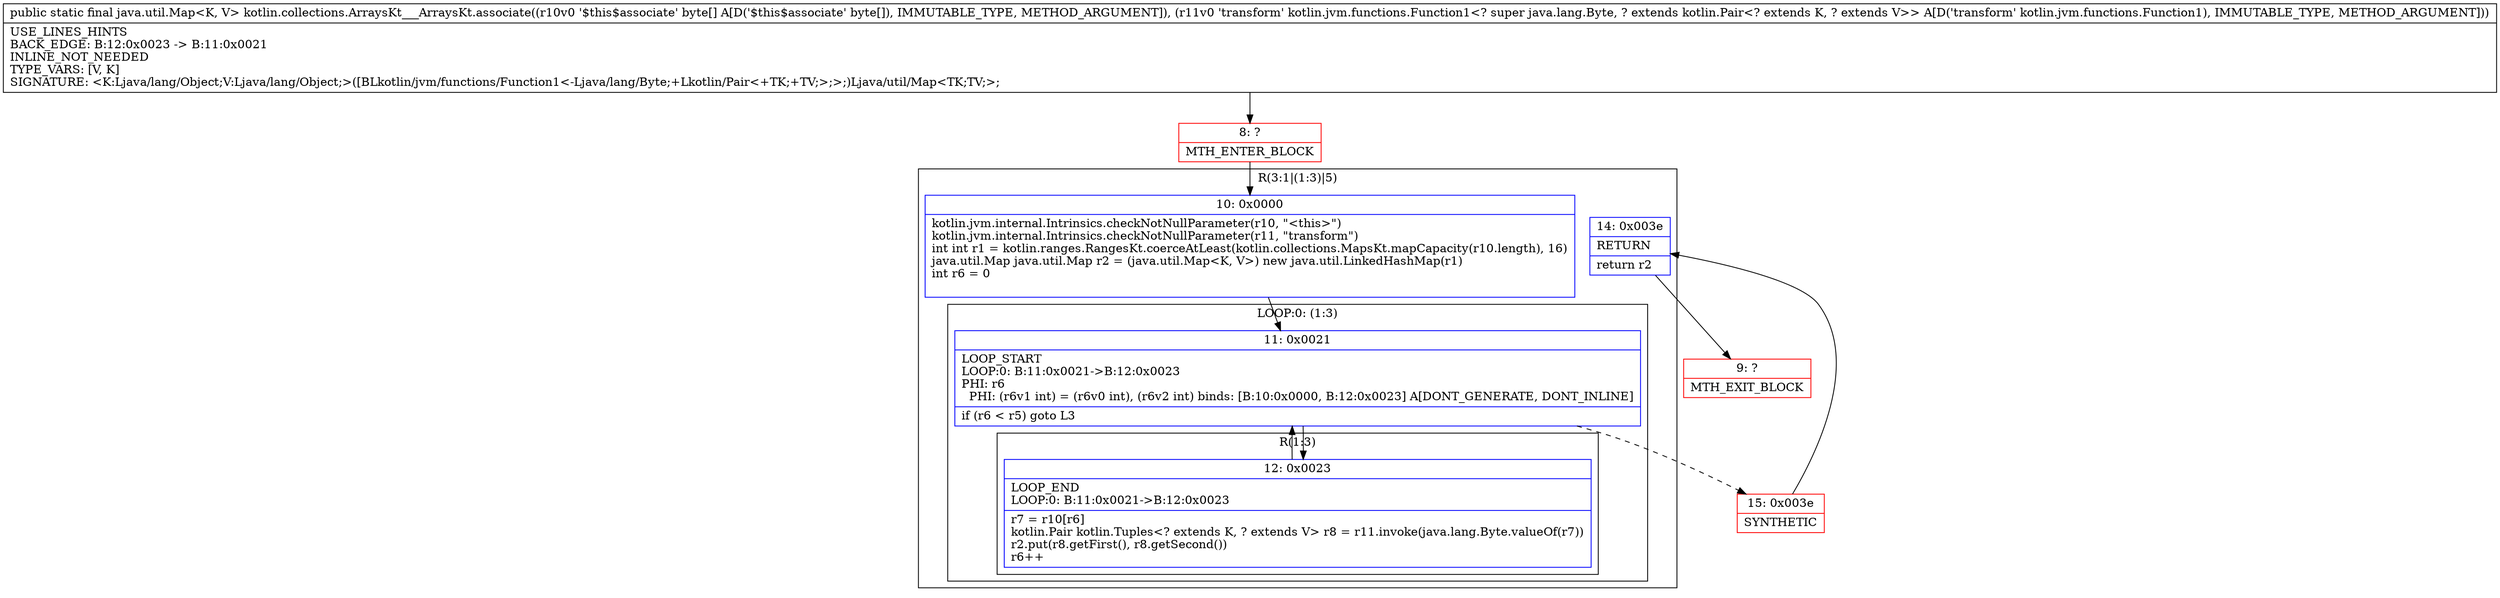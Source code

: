 digraph "CFG forkotlin.collections.ArraysKt___ArraysKt.associate([BLkotlin\/jvm\/functions\/Function1;)Ljava\/util\/Map;" {
subgraph cluster_Region_1053161999 {
label = "R(3:1|(1:3)|5)";
node [shape=record,color=blue];
Node_10 [shape=record,label="{10\:\ 0x0000|kotlin.jvm.internal.Intrinsics.checkNotNullParameter(r10, \"\<this\>\")\lkotlin.jvm.internal.Intrinsics.checkNotNullParameter(r11, \"transform\")\lint int r1 = kotlin.ranges.RangesKt.coerceAtLeast(kotlin.collections.MapsKt.mapCapacity(r10.length), 16)\ljava.util.Map java.util.Map r2 = (java.util.Map\<K, V\>) new java.util.LinkedHashMap(r1)\lint r6 = 0\l\l}"];
subgraph cluster_LoopRegion_1584409964 {
label = "LOOP:0: (1:3)";
node [shape=record,color=blue];
Node_11 [shape=record,label="{11\:\ 0x0021|LOOP_START\lLOOP:0: B:11:0x0021\-\>B:12:0x0023\lPHI: r6 \l  PHI: (r6v1 int) = (r6v0 int), (r6v2 int) binds: [B:10:0x0000, B:12:0x0023] A[DONT_GENERATE, DONT_INLINE]\l|if (r6 \< r5) goto L3\l}"];
subgraph cluster_Region_1068032969 {
label = "R(1:3)";
node [shape=record,color=blue];
Node_12 [shape=record,label="{12\:\ 0x0023|LOOP_END\lLOOP:0: B:11:0x0021\-\>B:12:0x0023\l|r7 = r10[r6]\lkotlin.Pair kotlin.Tuples\<? extends K, ? extends V\> r8 = r11.invoke(java.lang.Byte.valueOf(r7))\lr2.put(r8.getFirst(), r8.getSecond())\lr6++\l}"];
}
}
Node_14 [shape=record,label="{14\:\ 0x003e|RETURN\l|return r2\l}"];
}
Node_8 [shape=record,color=red,label="{8\:\ ?|MTH_ENTER_BLOCK\l}"];
Node_15 [shape=record,color=red,label="{15\:\ 0x003e|SYNTHETIC\l}"];
Node_9 [shape=record,color=red,label="{9\:\ ?|MTH_EXIT_BLOCK\l}"];
MethodNode[shape=record,label="{public static final java.util.Map\<K, V\> kotlin.collections.ArraysKt___ArraysKt.associate((r10v0 '$this$associate' byte[] A[D('$this$associate' byte[]), IMMUTABLE_TYPE, METHOD_ARGUMENT]), (r11v0 'transform' kotlin.jvm.functions.Function1\<? super java.lang.Byte, ? extends kotlin.Pair\<? extends K, ? extends V\>\> A[D('transform' kotlin.jvm.functions.Function1), IMMUTABLE_TYPE, METHOD_ARGUMENT]))  | USE_LINES_HINTS\lBACK_EDGE: B:12:0x0023 \-\> B:11:0x0021\lINLINE_NOT_NEEDED\lTYPE_VARS: [V, K]\lSIGNATURE: \<K:Ljava\/lang\/Object;V:Ljava\/lang\/Object;\>([BLkotlin\/jvm\/functions\/Function1\<\-Ljava\/lang\/Byte;+Lkotlin\/Pair\<+TK;+TV;\>;\>;)Ljava\/util\/Map\<TK;TV;\>;\l}"];
MethodNode -> Node_8;Node_10 -> Node_11;
Node_11 -> Node_12;
Node_11 -> Node_15[style=dashed];
Node_12 -> Node_11;
Node_14 -> Node_9;
Node_8 -> Node_10;
Node_15 -> Node_14;
}

